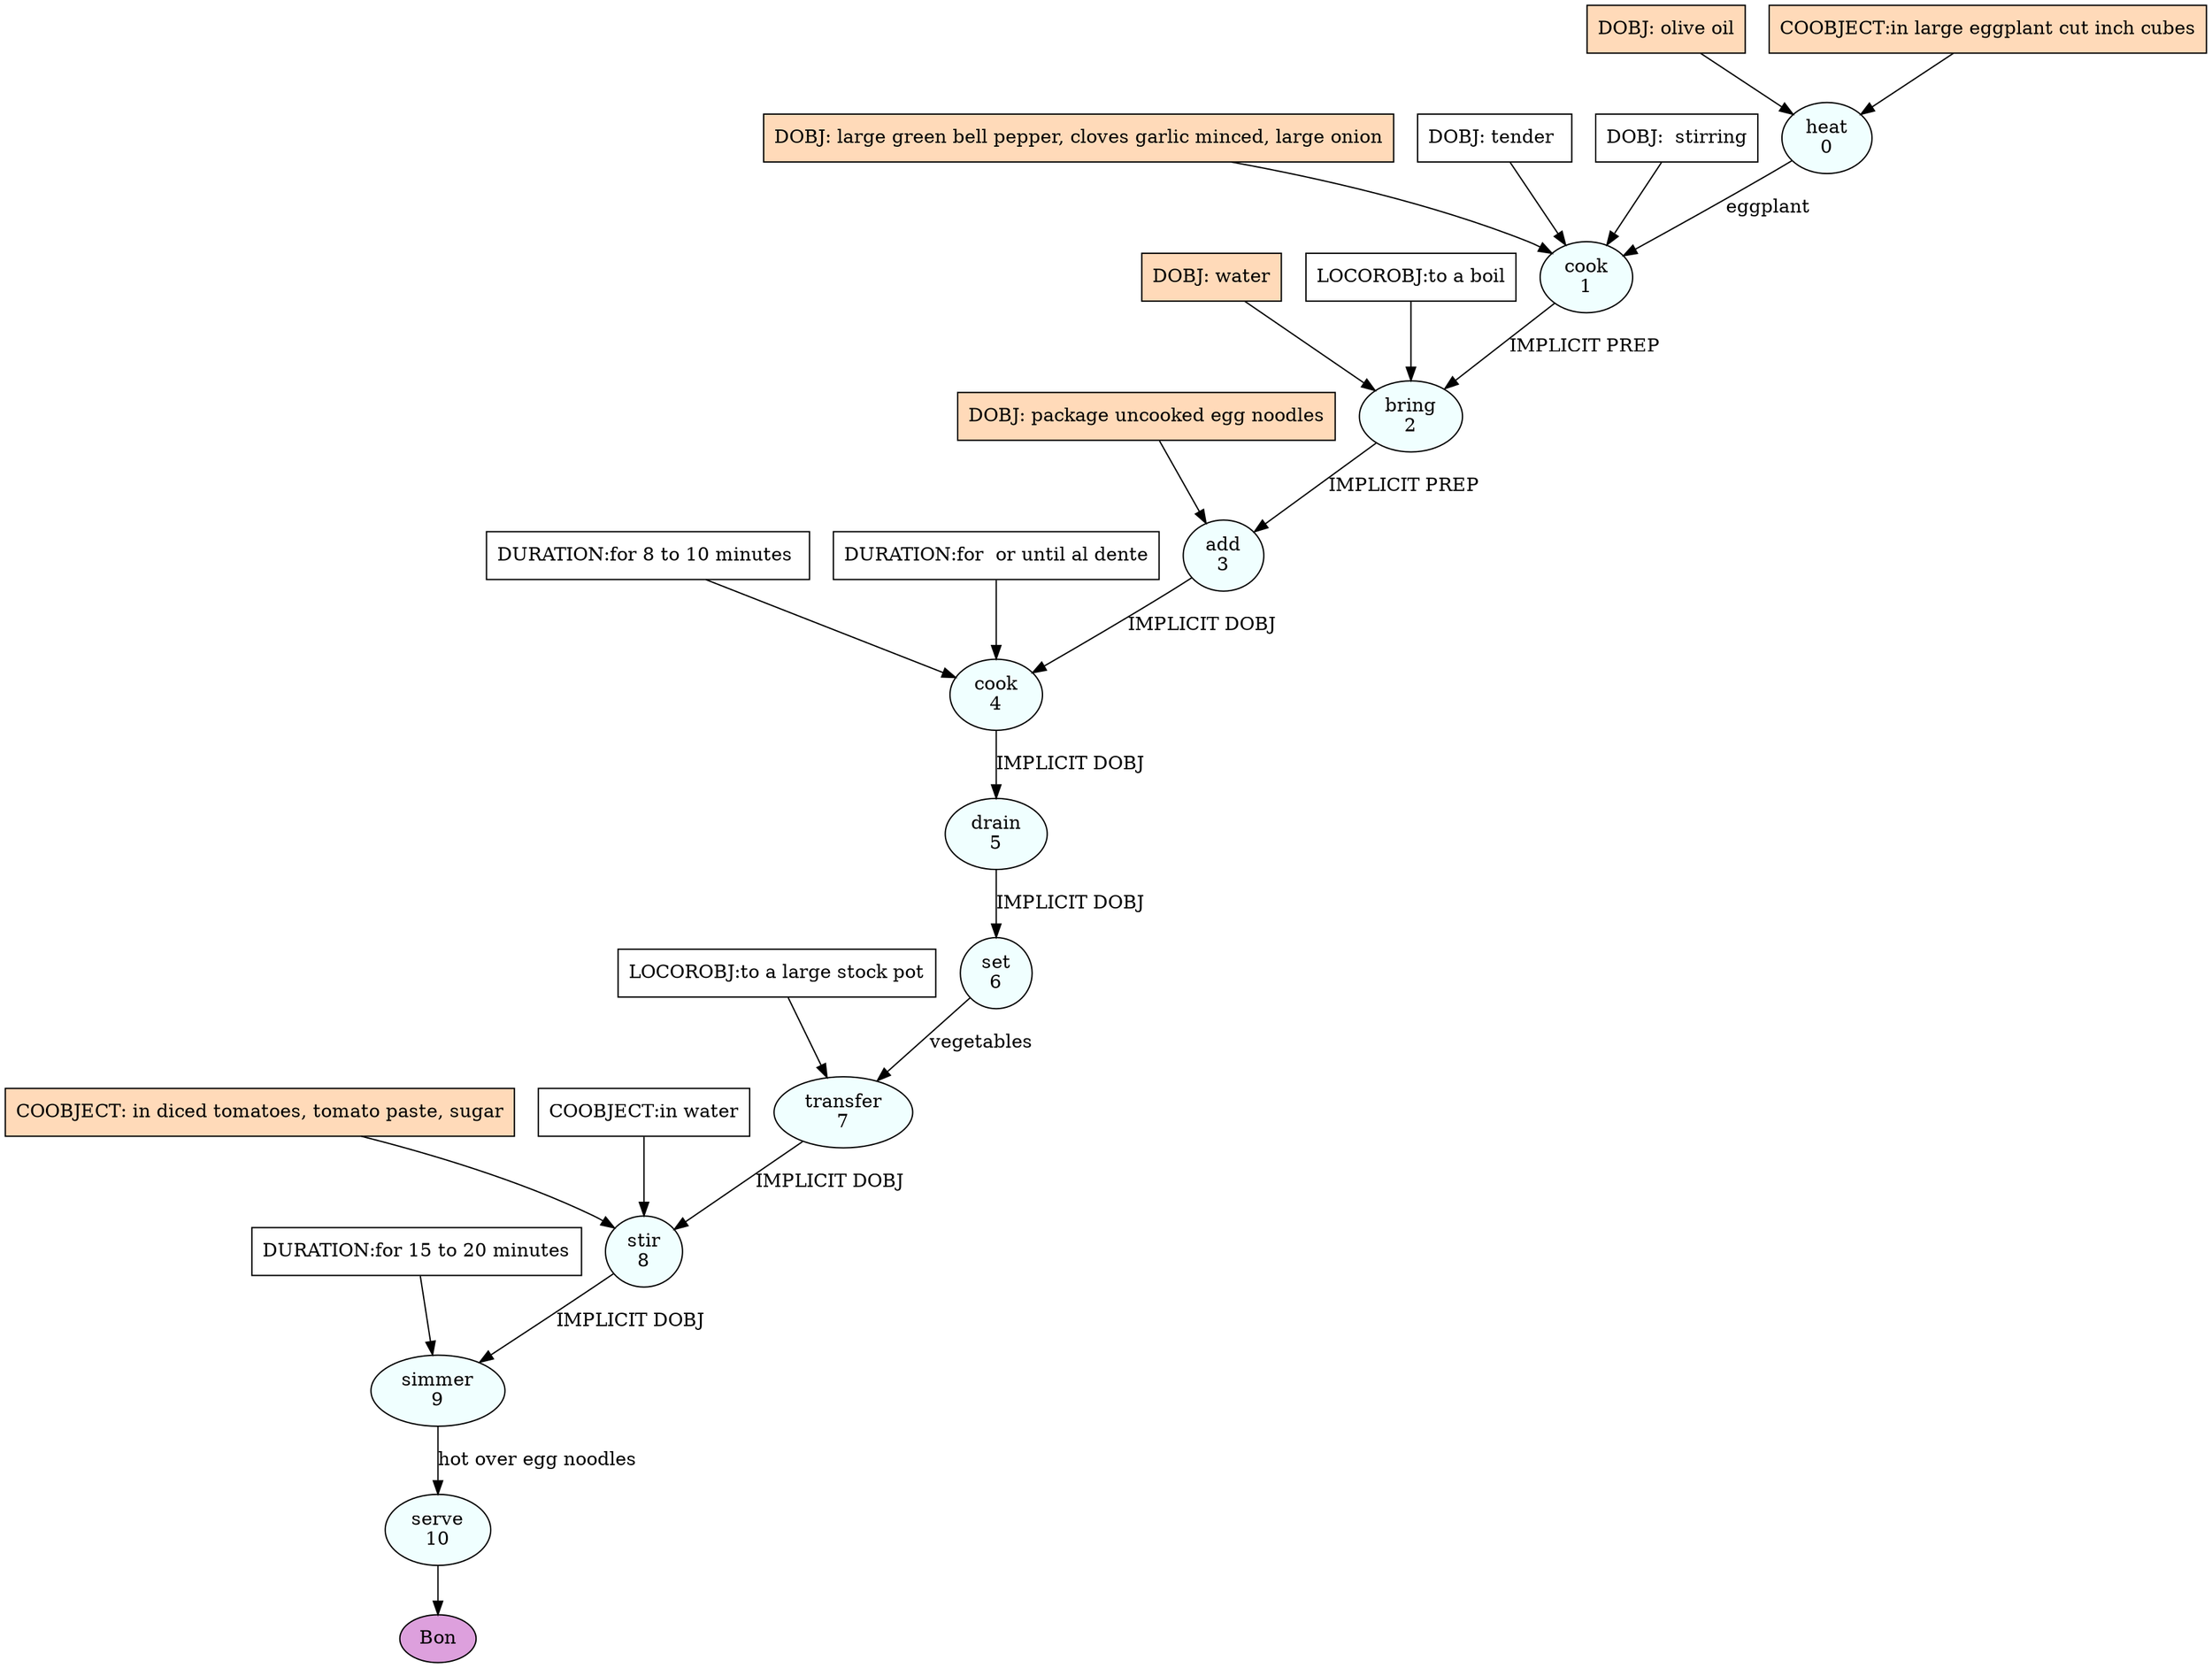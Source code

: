 digraph recipe {
E0[label="heat
0", shape=oval, style=filled, fillcolor=azure]
E1[label="cook
1", shape=oval, style=filled, fillcolor=azure]
E2[label="bring
2", shape=oval, style=filled, fillcolor=azure]
E3[label="add
3", shape=oval, style=filled, fillcolor=azure]
E4[label="cook
4", shape=oval, style=filled, fillcolor=azure]
E5[label="drain
5", shape=oval, style=filled, fillcolor=azure]
E6[label="set
6", shape=oval, style=filled, fillcolor=azure]
E7[label="transfer
7", shape=oval, style=filled, fillcolor=azure]
E8[label="stir
8", shape=oval, style=filled, fillcolor=azure]
E9[label="simmer
9", shape=oval, style=filled, fillcolor=azure]
E10[label="serve
10", shape=oval, style=filled, fillcolor=azure]
D0[label="DOBJ: olive oil", shape=box, style=filled, fillcolor=peachpuff]
D0 -> E0
P0_0[label="COOBJECT:in large eggplant cut inch cubes", shape=box, style=filled, fillcolor=peachpuff]
P0_0 -> E0
D1_ing[label="DOBJ: large green bell pepper, cloves garlic minced, large onion", shape=box, style=filled, fillcolor=peachpuff]
D1_ing -> E1
E0 -> E1 [label="eggplant "]
D1_1[label="DOBJ: tender ", shape=box, style=filled, fillcolor=white]
D1_1 -> E1
D1_2[label="DOBJ:  stirring", shape=box, style=filled, fillcolor=white]
D1_2 -> E1
D2_ing[label="DOBJ: water", shape=box, style=filled, fillcolor=peachpuff]
D2_ing -> E2
E1 -> E2 [label="IMPLICIT PREP"]
P2_1_0[label="LOCOROBJ:to a boil", shape=box, style=filled, fillcolor=white]
P2_1_0 -> E2
D3_ing[label="DOBJ: package uncooked egg noodles", shape=box, style=filled, fillcolor=peachpuff]
D3_ing -> E3
E2 -> E3 [label="IMPLICIT PREP"]
E3 -> E4 [label="IMPLICIT DOBJ"]
P4_0_0[label="DURATION:for 8 to 10 minutes ", shape=box, style=filled, fillcolor=white]
P4_0_0 -> E4
P4_0_1[label="DURATION:for  or until al dente", shape=box, style=filled, fillcolor=white]
P4_0_1 -> E4
E4 -> E5 [label="IMPLICIT DOBJ"]
E5 -> E6 [label="IMPLICIT DOBJ"]
E6 -> E7 [label="vegetables"]
P7_0_0[label="LOCOROBJ:to a large stock pot", shape=box, style=filled, fillcolor=white]
P7_0_0 -> E7
E7 -> E8 [label="IMPLICIT DOBJ"]
P8_0_ing[label="COOBJECT: in diced tomatoes, tomato paste, sugar", shape=box, style=filled, fillcolor=peachpuff]
P8_0_ing -> E8
P8_0_0[label="COOBJECT:in water", shape=box, style=filled, fillcolor=white]
P8_0_0 -> E8
E8 -> E9 [label="IMPLICIT DOBJ"]
P9_0_0[label="DURATION:for 15 to 20 minutes", shape=box, style=filled, fillcolor=white]
P9_0_0 -> E9
E9 -> E10 [label="hot over egg noodles"]
EOR[label="Bon", shape=oval, style=filled, fillcolor=plum]
E10 -> EOR
}
